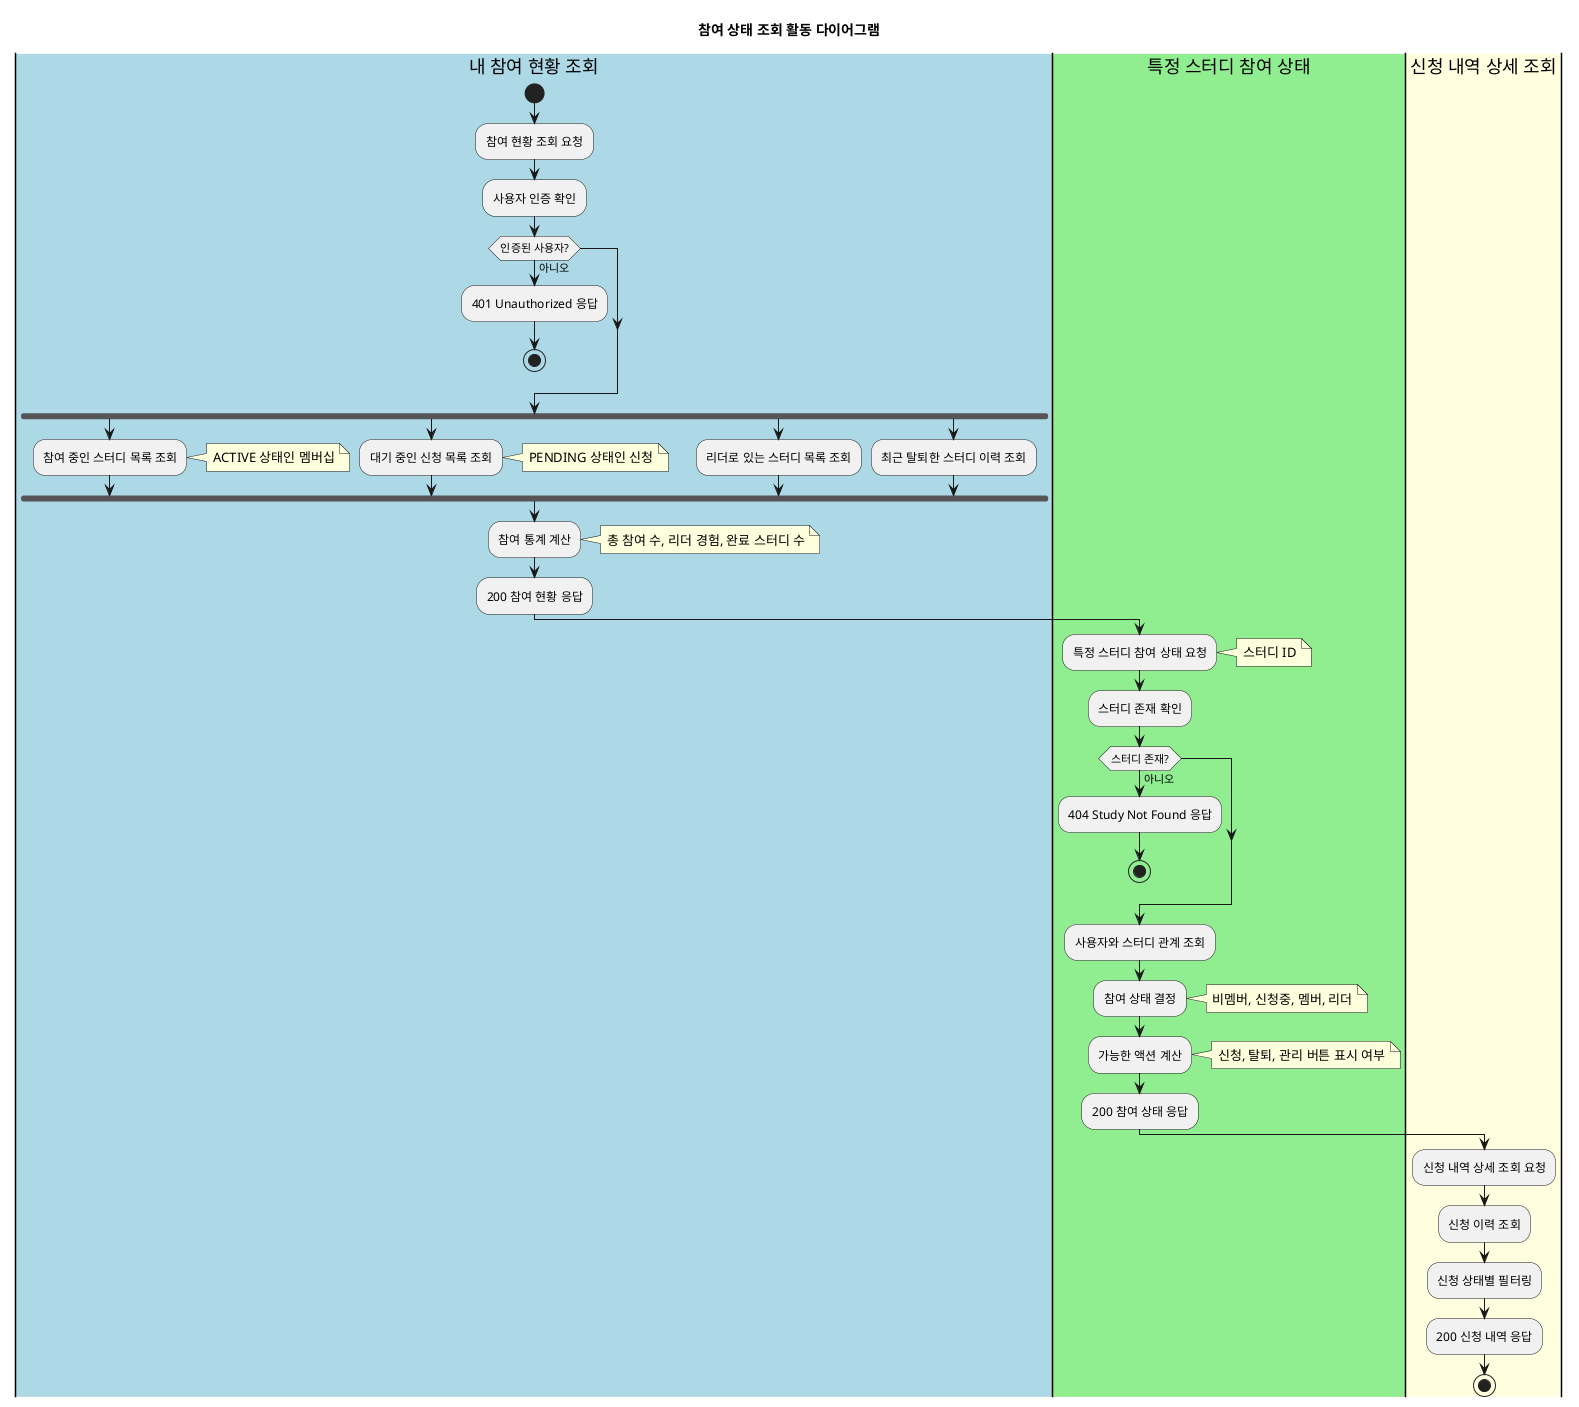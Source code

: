 @startuml
title 참여 상태 조회 활동 다이어그램

|#LightBlue|내 참여 현황 조회|
start

:참여 현황 조회 요청;

:사용자 인증 확인;

if (인증된 사용자?) then (아니오)
  :401 Unauthorized 응답;
  stop
endif

fork
  :참여 중인 스터디 목록 조회;
  note right: ACTIVE 상태인 멤버십
fork again
  :대기 중인 신청 목록 조회;
  note right: PENDING 상태인 신청
fork again
  :리더로 있는 스터디 목록 조회;
fork again
  :최근 탈퇴한 스터디 이력 조회;
end fork

:참여 통계 계산;
note right: 총 참여 수, 리더 경험, 완료 스터디 수

:200 참여 현황 응답;

|#LightGreen|특정 스터디 참여 상태|
:특정 스터디 참여 상태 요청;
note right: 스터디 ID

:스터디 존재 확인;

if (스터디 존재?) then (아니오)
  :404 Study Not Found 응답;
  stop
endif

:사용자와 스터디 관계 조회;

:참여 상태 결정;
note right: 비멤버, 신청중, 멤버, 리더

:가능한 액션 계산;
note right: 신청, 탈퇴, 관리 버튼 표시 여부

:200 참여 상태 응답;

|#LightYellow|신청 내역 상세 조회|
:신청 내역 상세 조회 요청;

:신청 이력 조회;

:신청 상태별 필터링;

:200 신청 내역 응답;

stop

@enduml
